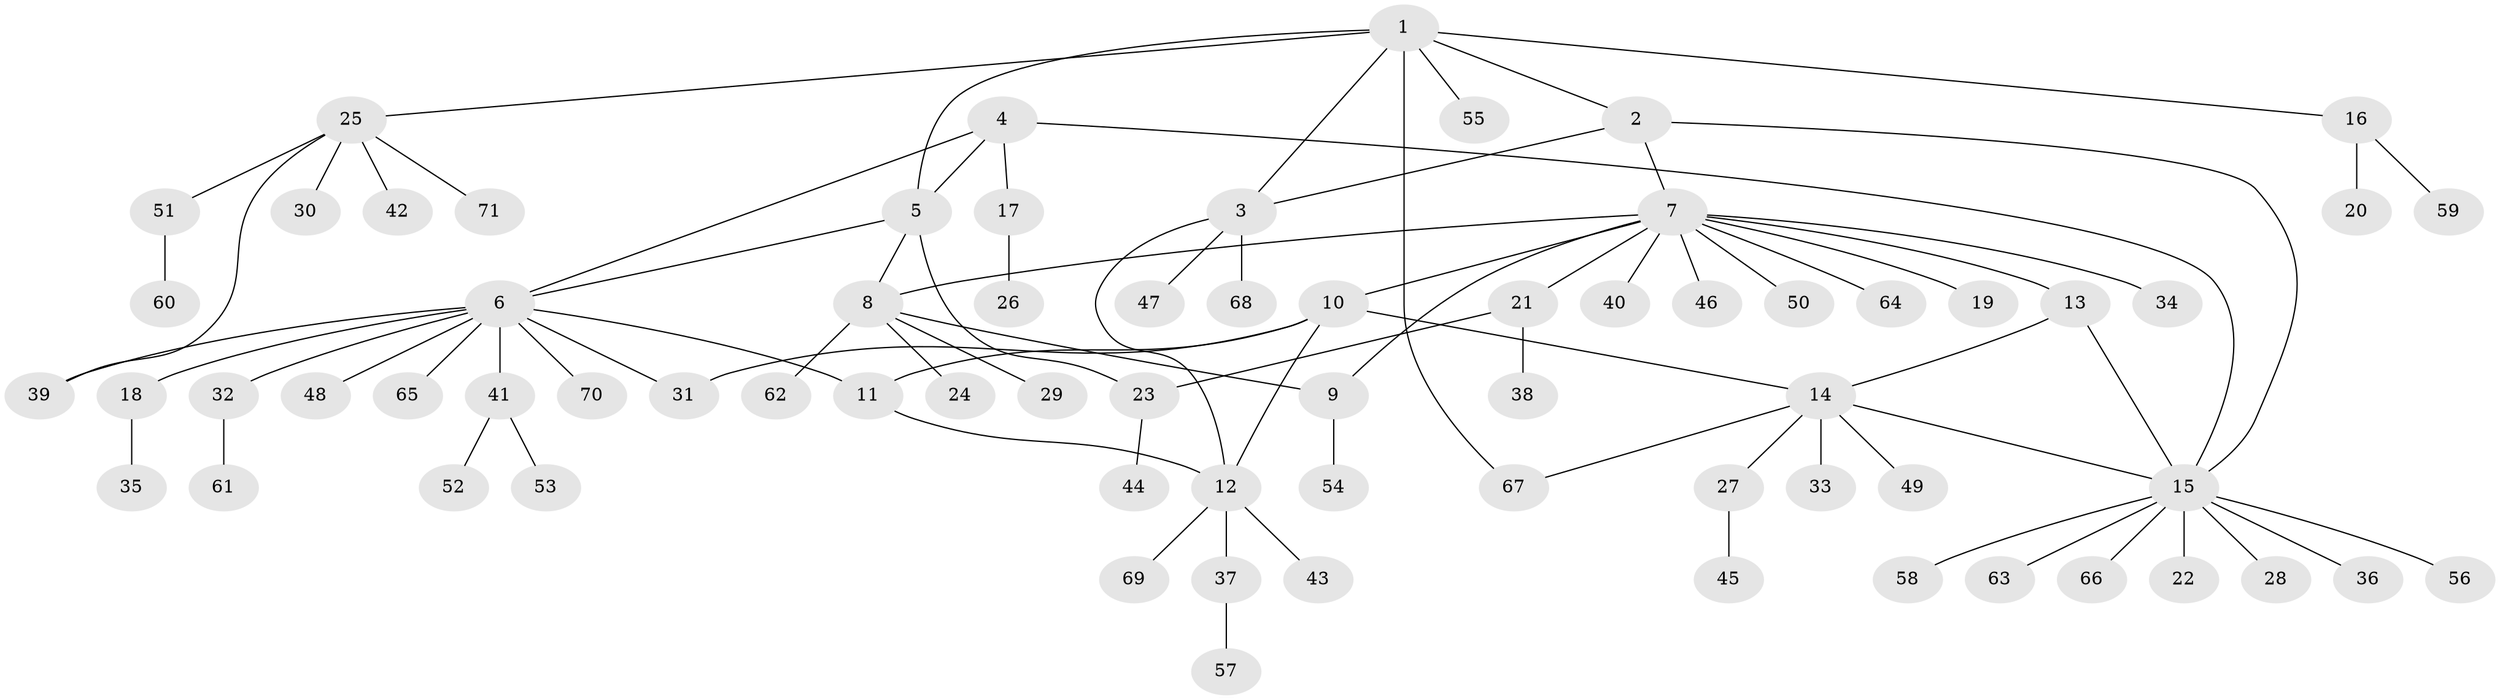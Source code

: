 // Generated by graph-tools (version 1.1) at 2025/50/03/09/25 03:50:35]
// undirected, 71 vertices, 85 edges
graph export_dot {
graph [start="1"]
  node [color=gray90,style=filled];
  1;
  2;
  3;
  4;
  5;
  6;
  7;
  8;
  9;
  10;
  11;
  12;
  13;
  14;
  15;
  16;
  17;
  18;
  19;
  20;
  21;
  22;
  23;
  24;
  25;
  26;
  27;
  28;
  29;
  30;
  31;
  32;
  33;
  34;
  35;
  36;
  37;
  38;
  39;
  40;
  41;
  42;
  43;
  44;
  45;
  46;
  47;
  48;
  49;
  50;
  51;
  52;
  53;
  54;
  55;
  56;
  57;
  58;
  59;
  60;
  61;
  62;
  63;
  64;
  65;
  66;
  67;
  68;
  69;
  70;
  71;
  1 -- 2;
  1 -- 3;
  1 -- 5;
  1 -- 16;
  1 -- 25;
  1 -- 55;
  1 -- 67;
  2 -- 3;
  2 -- 7;
  2 -- 15;
  3 -- 12;
  3 -- 47;
  3 -- 68;
  4 -- 5;
  4 -- 6;
  4 -- 15;
  4 -- 17;
  5 -- 6;
  5 -- 8;
  5 -- 23;
  6 -- 11;
  6 -- 18;
  6 -- 31;
  6 -- 32;
  6 -- 39;
  6 -- 41;
  6 -- 48;
  6 -- 65;
  6 -- 70;
  7 -- 8;
  7 -- 9;
  7 -- 10;
  7 -- 13;
  7 -- 19;
  7 -- 21;
  7 -- 34;
  7 -- 40;
  7 -- 46;
  7 -- 50;
  7 -- 64;
  8 -- 9;
  8 -- 24;
  8 -- 29;
  8 -- 62;
  9 -- 54;
  10 -- 11;
  10 -- 12;
  10 -- 14;
  10 -- 31;
  11 -- 12;
  12 -- 37;
  12 -- 43;
  12 -- 69;
  13 -- 14;
  13 -- 15;
  14 -- 15;
  14 -- 27;
  14 -- 33;
  14 -- 49;
  14 -- 67;
  15 -- 22;
  15 -- 28;
  15 -- 36;
  15 -- 56;
  15 -- 58;
  15 -- 63;
  15 -- 66;
  16 -- 20;
  16 -- 59;
  17 -- 26;
  18 -- 35;
  21 -- 23;
  21 -- 38;
  23 -- 44;
  25 -- 30;
  25 -- 39;
  25 -- 42;
  25 -- 51;
  25 -- 71;
  27 -- 45;
  32 -- 61;
  37 -- 57;
  41 -- 52;
  41 -- 53;
  51 -- 60;
}
